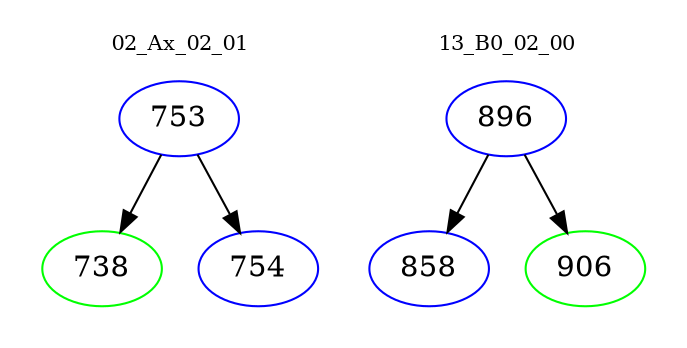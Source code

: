 digraph{
subgraph cluster_0 {
color = white
label = "02_Ax_02_01";
fontsize=10;
T0_753 [label="753", color="blue"]
T0_753 -> T0_738 [color="black"]
T0_738 [label="738", color="green"]
T0_753 -> T0_754 [color="black"]
T0_754 [label="754", color="blue"]
}
subgraph cluster_1 {
color = white
label = "13_B0_02_00";
fontsize=10;
T1_896 [label="896", color="blue"]
T1_896 -> T1_858 [color="black"]
T1_858 [label="858", color="blue"]
T1_896 -> T1_906 [color="black"]
T1_906 [label="906", color="green"]
}
}

